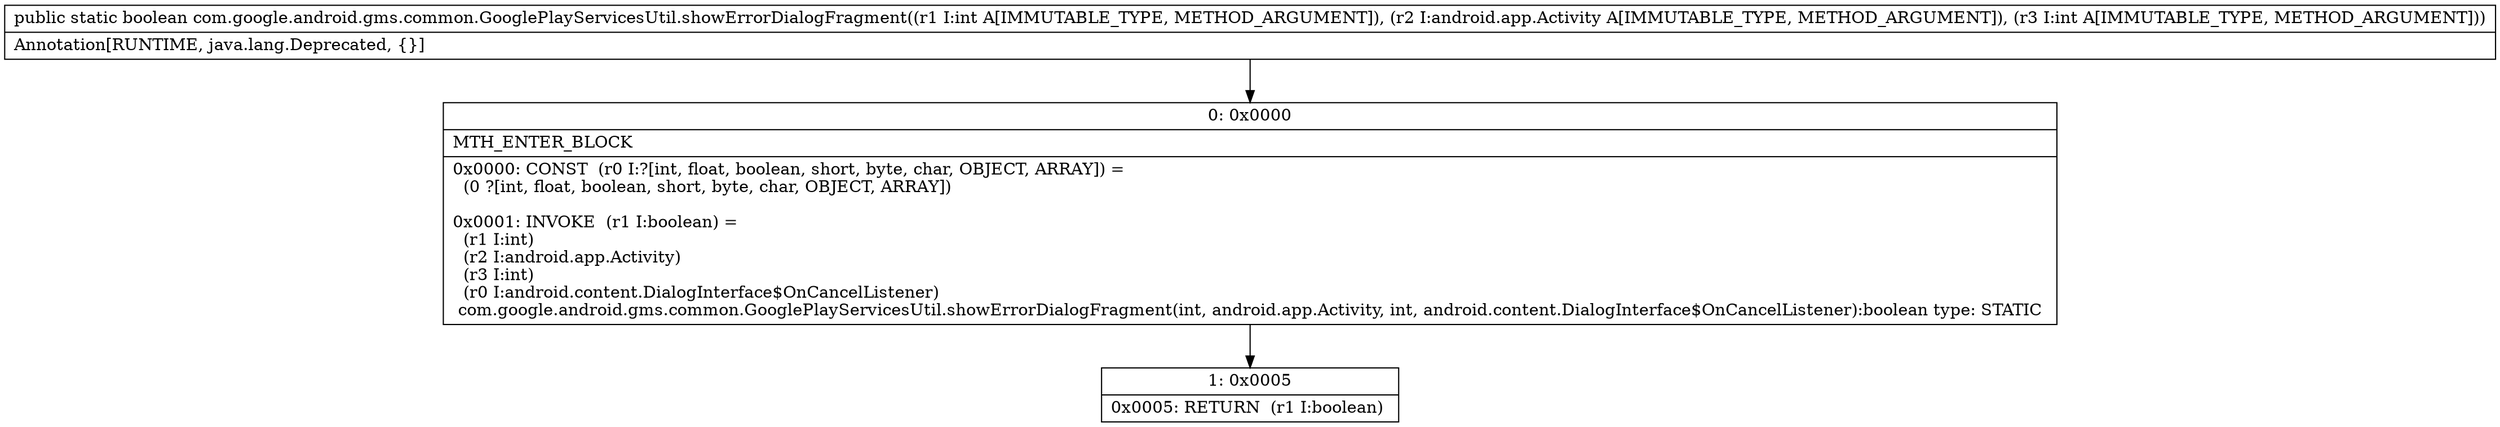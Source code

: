 digraph "CFG forcom.google.android.gms.common.GooglePlayServicesUtil.showErrorDialogFragment(ILandroid\/app\/Activity;I)Z" {
Node_0 [shape=record,label="{0\:\ 0x0000|MTH_ENTER_BLOCK\l|0x0000: CONST  (r0 I:?[int, float, boolean, short, byte, char, OBJECT, ARRAY]) = \l  (0 ?[int, float, boolean, short, byte, char, OBJECT, ARRAY])\l \l0x0001: INVOKE  (r1 I:boolean) = \l  (r1 I:int)\l  (r2 I:android.app.Activity)\l  (r3 I:int)\l  (r0 I:android.content.DialogInterface$OnCancelListener)\l com.google.android.gms.common.GooglePlayServicesUtil.showErrorDialogFragment(int, android.app.Activity, int, android.content.DialogInterface$OnCancelListener):boolean type: STATIC \l}"];
Node_1 [shape=record,label="{1\:\ 0x0005|0x0005: RETURN  (r1 I:boolean) \l}"];
MethodNode[shape=record,label="{public static boolean com.google.android.gms.common.GooglePlayServicesUtil.showErrorDialogFragment((r1 I:int A[IMMUTABLE_TYPE, METHOD_ARGUMENT]), (r2 I:android.app.Activity A[IMMUTABLE_TYPE, METHOD_ARGUMENT]), (r3 I:int A[IMMUTABLE_TYPE, METHOD_ARGUMENT]))  | Annotation[RUNTIME, java.lang.Deprecated, \{\}]\l}"];
MethodNode -> Node_0;
Node_0 -> Node_1;
}

